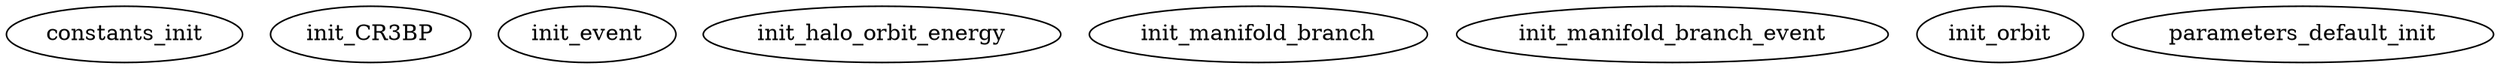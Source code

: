/* Created by mdot for Matlab */
digraph m2html {

  constants_init [URL="constants_init.html"];
  init_CR3BP [URL="init_CR3BP.html"];
  init_event [URL="init_event.html"];
  init_halo_orbit_energy [URL="init_halo_orbit_energy.html"];
  init_manifold_branch [URL="init_manifold_branch.html"];
  init_manifold_branch_event [URL="init_manifold_branch_event.html"];
  init_orbit [URL="init_orbit.html"];
  parameters_default_init [URL="parameters_default_init.html"];
}